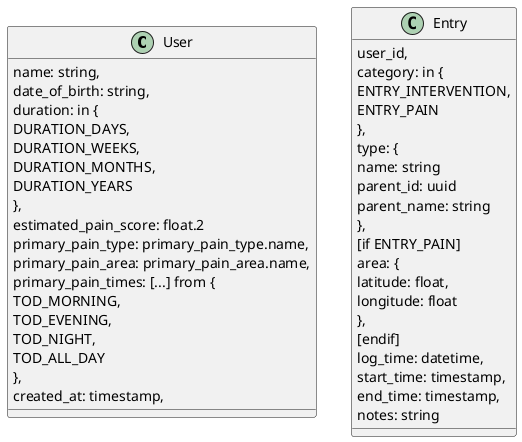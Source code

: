 @startuml

class User {
  name: string,
  date_of_birth: string,
  duration: in {
    DURATION_DAYS,
    DURATION_WEEKS,
    DURATION_MONTHS,
    DURATION_YEARS
  },
  estimated_pain_score: float.2
  primary_pain_type: primary_pain_type.name,
  primary_pain_area: primary_pain_area.name,
  primary_pain_times: [...] from {
    TOD_MORNING,
    TOD_EVENING,
    TOD_NIGHT,
    TOD_ALL_DAY
  },
  created_at: timestamp,
}

class Entry {
  user_id,
  category: in {
    ENTRY_INTERVENTION,
    ENTRY_PAIN
  },
  type: {
    name: string
    parent_id: uuid
    parent_name: string
  },
  [if ENTRY_PAIN]
  area: {
    latitude: float,
    longitude: float
  },
  [endif]
  log_time: datetime,
  start_time: timestamp,
  end_time: timestamp,
  notes: string
}

@enduml
